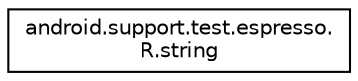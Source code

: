 digraph "类继承关系图"
{
 // LATEX_PDF_SIZE
  edge [fontname="Helvetica",fontsize="10",labelfontname="Helvetica",labelfontsize="10"];
  node [fontname="Helvetica",fontsize="10",shape=record];
  rankdir="LR";
  Node0 [label="android.support.test.espresso.\lR.string",height=0.2,width=0.4,color="black", fillcolor="white", style="filled",URL="$classandroid_1_1support_1_1test_1_1espresso_1_1_r_1_1string.html",tooltip=" "];
}
